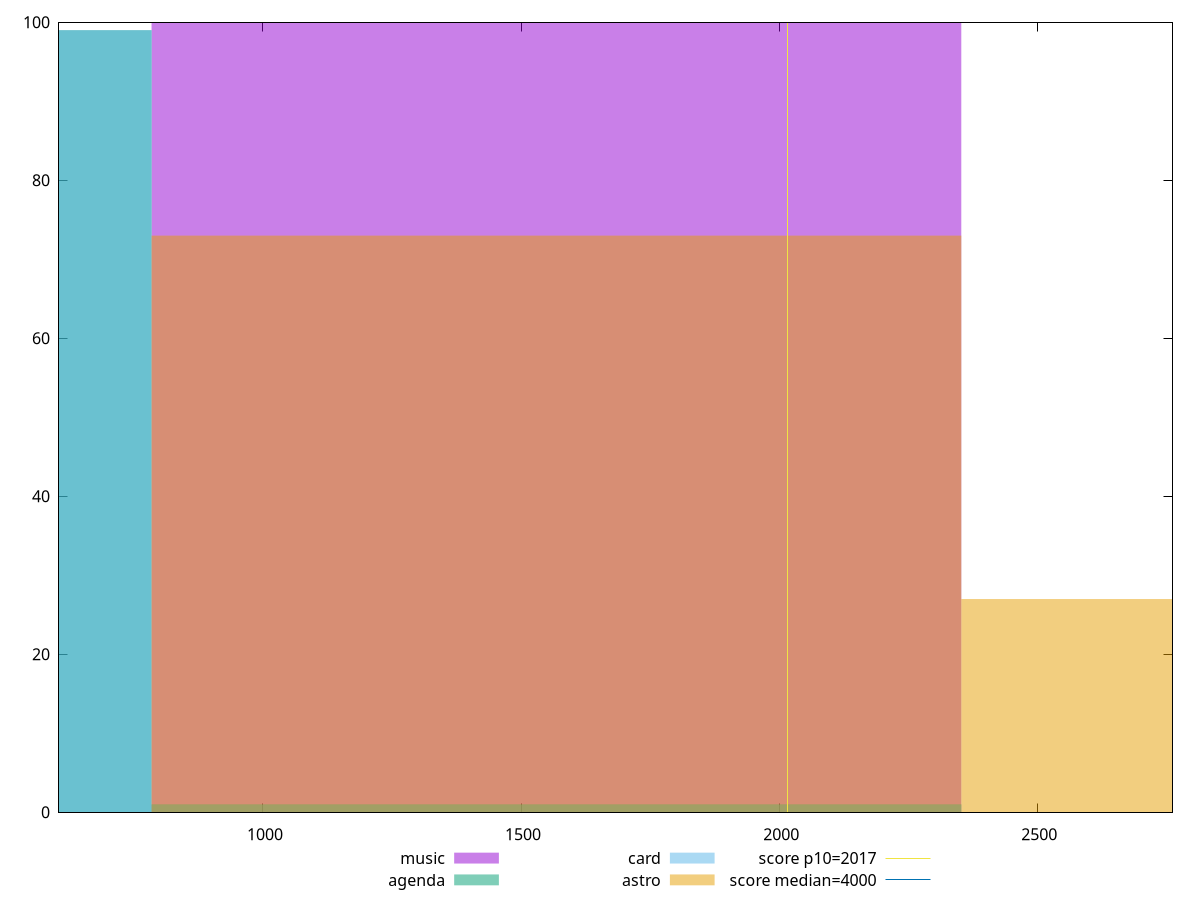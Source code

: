 reset

$music <<EOF
1568.561541466992 100
EOF

$agenda <<EOF
1568.561541466992 1
0 99
EOF

$card <<EOF
1568.561541466992 1
0 99
EOF

$astro <<EOF
3137.123082933984 27
1568.561541466992 73
EOF

set key outside below
set boxwidth 1568.561541466992
set xrange [605.0000000000002:2761.9719999999984]
set yrange [0:100]
set trange [0:100]
set style fill transparent solid 0.5 noborder

set parametric
set terminal svg size 640, 520 enhanced background rgb 'white'
set output "reports/report_00032_2021-02-25T10-28-15.087Z/mainthread-work-breakdown/comparison/histogram/all_raw.svg"

plot $music title "music" with boxes, \
     $agenda title "agenda" with boxes, \
     $card title "card" with boxes, \
     $astro title "astro" with boxes, \
     2017,t title "score p10=2017", \
     4000,t title "score median=4000"

reset
